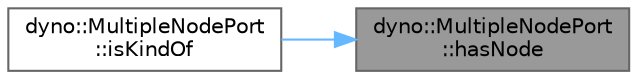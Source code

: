 digraph "dyno::MultipleNodePort::hasNode"
{
 // LATEX_PDF_SIZE
  bgcolor="transparent";
  edge [fontname=Helvetica,fontsize=10,labelfontname=Helvetica,labelfontsize=10];
  node [fontname=Helvetica,fontsize=10,shape=box,height=0.2,width=0.4];
  rankdir="RL";
  Node1 [id="Node000001",label="dyno::MultipleNodePort\l::hasNode",height=0.2,width=0.4,color="gray40", fillcolor="grey60", style="filled", fontcolor="black",tooltip=" "];
  Node1 -> Node2 [id="edge1_Node000001_Node000002",dir="back",color="steelblue1",style="solid",tooltip=" "];
  Node2 [id="Node000002",label="dyno::MultipleNodePort\l::isKindOf",height=0.2,width=0.4,color="grey40", fillcolor="white", style="filled",URL="$classdyno_1_1_multiple_node_port.html#a8bb38d6ca7583be2cdde04b3d1c11593",tooltip=" "];
}
